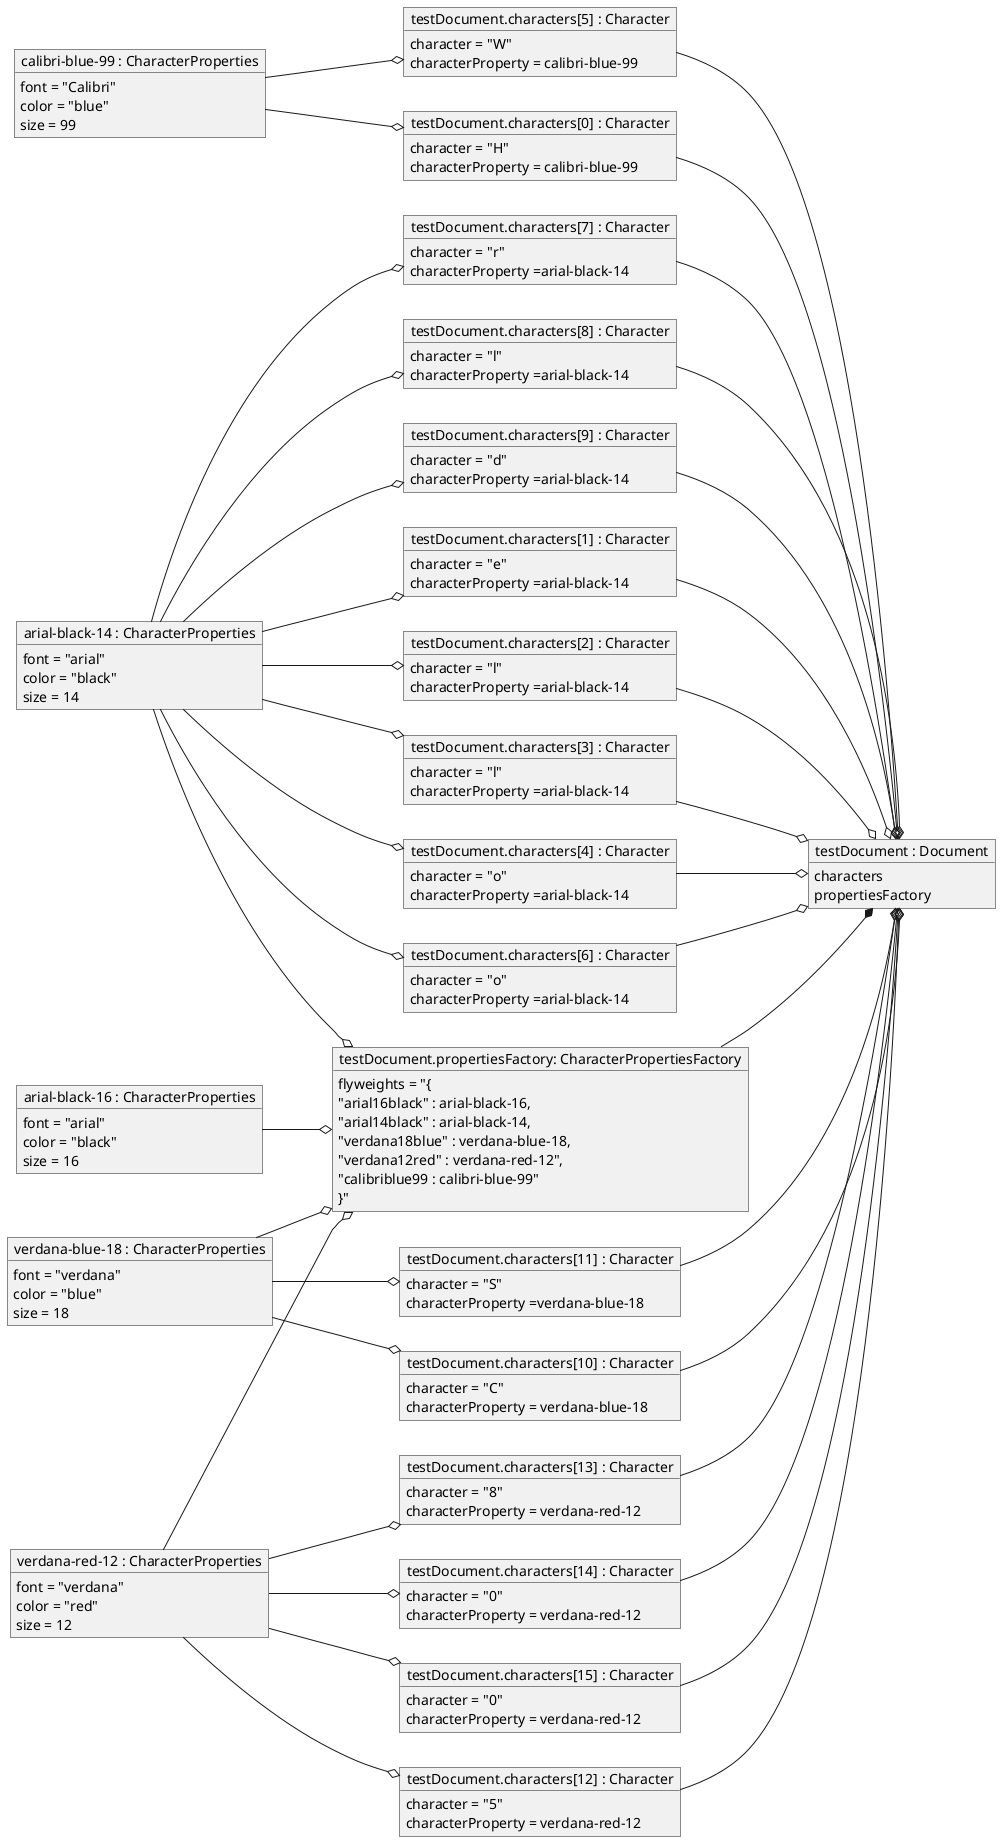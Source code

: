 @startuml
'https://plantuml.com/object-diagram

object "testDocument : Document" as testDoc {
characters
propertiesFactory

}
object "arial-black-16 : CharacterProperties" as ab16{
font = "arial"
color = "black"
size = 16
}
object "arial-black-14 : CharacterProperties" as ab14{
font = "arial"
color = "black"
size = 14
}
object "verdana-blue-18 : CharacterProperties" as vb18{
font = "verdana"
color = "blue"
size = 18
}
object "verdana-red-12 : CharacterProperties" as vr12{
font = "verdana"
color = "red"
size = 12
}
object "calibri-blue-99 : CharacterProperties" as cb99 {
font = "Calibri"
color = "blue"
size = 99
}


object "testDocument.propertiesFactory: CharacterPropertiesFactory" as propFact {
flyweights = "{
 "arial16black" : arial-black-16,
 "arial14black" : arial-black-14,
 "verdana18blue" : verdana-blue-18,
 "verdana12red" : verdana-red-12",
 "calibriblue99 : calibri-blue-99"
 }"
}

object "testDocument.characters[0] : Character" as char0{
character = "H"
characterProperty = calibri-blue-99
}
object "testDocument.characters[1] : Character" as char1{
character = "e"
characterProperty =arial-black-14
}
object "testDocument.characters[2] : Character" as char2{
character = "l"
characterProperty =arial-black-14
}
object "testDocument.characters[3] : Character" as char3{
character = "l"
characterProperty =arial-black-14
}
object "testDocument.characters[4] : Character" as char4{
character = "o"
characterProperty =arial-black-14
}
object "testDocument.characters[5] : Character" as char5{
character = "W"
characterProperty = calibri-blue-99
}
object "testDocument.characters[6] : Character" as char6{
character = "o"
characterProperty =arial-black-14
}
object "testDocument.characters[7] : Character" as char7{
character = "r"
characterProperty =arial-black-14
}
object "testDocument.characters[8] : Character" as char8{
character = "l"
characterProperty =arial-black-14
}
object "testDocument.characters[9] : Character" as char9{
character = "d"
characterProperty =arial-black-14
}
object "testDocument.characters[10] : Character" as char10{
character = "C"
characterProperty = verdana-blue-18
}
object "testDocument.characters[11] : Character" as char11{
character = "S"
characterProperty =verdana-blue-18
}
object "testDocument.characters[12] : Character" as char12{
character = "5"
characterProperty = verdana-red-12
}
object "testDocument.characters[13] : Character" as char13{
character = "8"
characterProperty = verdana-red-12
}
object "testDocument.characters[14] : Character" as char14{
character = "0"
characterProperty = verdana-red-12
}
object "testDocument.characters[15] : Character" as char15{
character = "0"
characterProperty = verdana-red-12
}


ab16 --o propFact
ab14 --o propFact
vr12 --o propFact
vb18 --o propFact
propFact --* testDoc
cb99 --o char0
cb99 --o char5
ab14 --o char1
ab14 --o char2
ab14 --o char3
ab14 --o char4
ab14 --o char6
ab14 --o char7
ab14 --o char8
ab14 --o char9
vb18 --o char10
vb18 --o char11
vr12 --o char12
vr12 --o char13
vr12 --o char14
vr12 --o char15
char0 --o testDoc
char1 --o testDoc
char2 --o testDoc
char3 --o testDoc
char4 --o testDoc
char5 --o testDoc
char6 --o testDoc
char7 --o testDoc
char8 --o testDoc
char9 --o testDoc
char10 --o testDoc
char11 --o testDoc
char12 --o testDoc
char13 --o testDoc
char14 --o testDoc
char15 --o testDoc


left to right direction


@enduml
